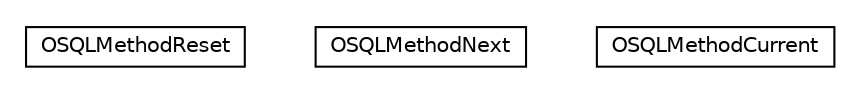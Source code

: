 #!/usr/local/bin/dot
#
# Class diagram 
# Generated by UMLGraph version R5_6-24-gf6e263 (http://www.umlgraph.org/)
#

digraph G {
	edge [fontname="Helvetica",fontsize=10,labelfontname="Helvetica",labelfontsize=10];
	node [fontname="Helvetica",fontsize=10,shape=plaintext];
	nodesep=0.25;
	ranksep=0.5;
	// com.orientechnologies.orient.core.sql.method.sequence.OSQLMethodReset
	c190306 [label=<<table title="com.orientechnologies.orient.core.sql.method.sequence.OSQLMethodReset" border="0" cellborder="1" cellspacing="0" cellpadding="2" port="p" href="./OSQLMethodReset.html">
		<tr><td><table border="0" cellspacing="0" cellpadding="1">
<tr><td align="center" balign="center"> OSQLMethodReset </td></tr>
		</table></td></tr>
		</table>>, URL="./OSQLMethodReset.html", fontname="Helvetica", fontcolor="black", fontsize=10.0];
	// com.orientechnologies.orient.core.sql.method.sequence.OSQLMethodNext
	c190307 [label=<<table title="com.orientechnologies.orient.core.sql.method.sequence.OSQLMethodNext" border="0" cellborder="1" cellspacing="0" cellpadding="2" port="p" href="./OSQLMethodNext.html">
		<tr><td><table border="0" cellspacing="0" cellpadding="1">
<tr><td align="center" balign="center"> OSQLMethodNext </td></tr>
		</table></td></tr>
		</table>>, URL="./OSQLMethodNext.html", fontname="Helvetica", fontcolor="black", fontsize=10.0];
	// com.orientechnologies.orient.core.sql.method.sequence.OSQLMethodCurrent
	c190308 [label=<<table title="com.orientechnologies.orient.core.sql.method.sequence.OSQLMethodCurrent" border="0" cellborder="1" cellspacing="0" cellpadding="2" port="p" href="./OSQLMethodCurrent.html">
		<tr><td><table border="0" cellspacing="0" cellpadding="1">
<tr><td align="center" balign="center"> OSQLMethodCurrent </td></tr>
		</table></td></tr>
		</table>>, URL="./OSQLMethodCurrent.html", fontname="Helvetica", fontcolor="black", fontsize=10.0];
}

